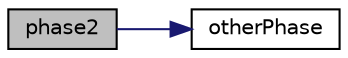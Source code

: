 digraph "phase2"
{
  bgcolor="transparent";
  edge [fontname="Helvetica",fontsize="10",labelfontname="Helvetica",labelfontsize="10"];
  node [fontname="Helvetica",fontsize="10",shape=record];
  rankdir="LR";
  Node1 [label="phase2",height=0.2,width=0.4,color="black", fillcolor="grey75", style="filled", fontcolor="black"];
  Node1 -> Node2 [color="midnightblue",fontsize="10",style="solid",fontname="Helvetica"];
  Node2 [label="otherPhase",height=0.2,width=0.4,color="black",URL="$a02806.html#a7a66222af4865209cd410d77cd196fe6",tooltip="Constant access the phase not given as an argument. "];
}
